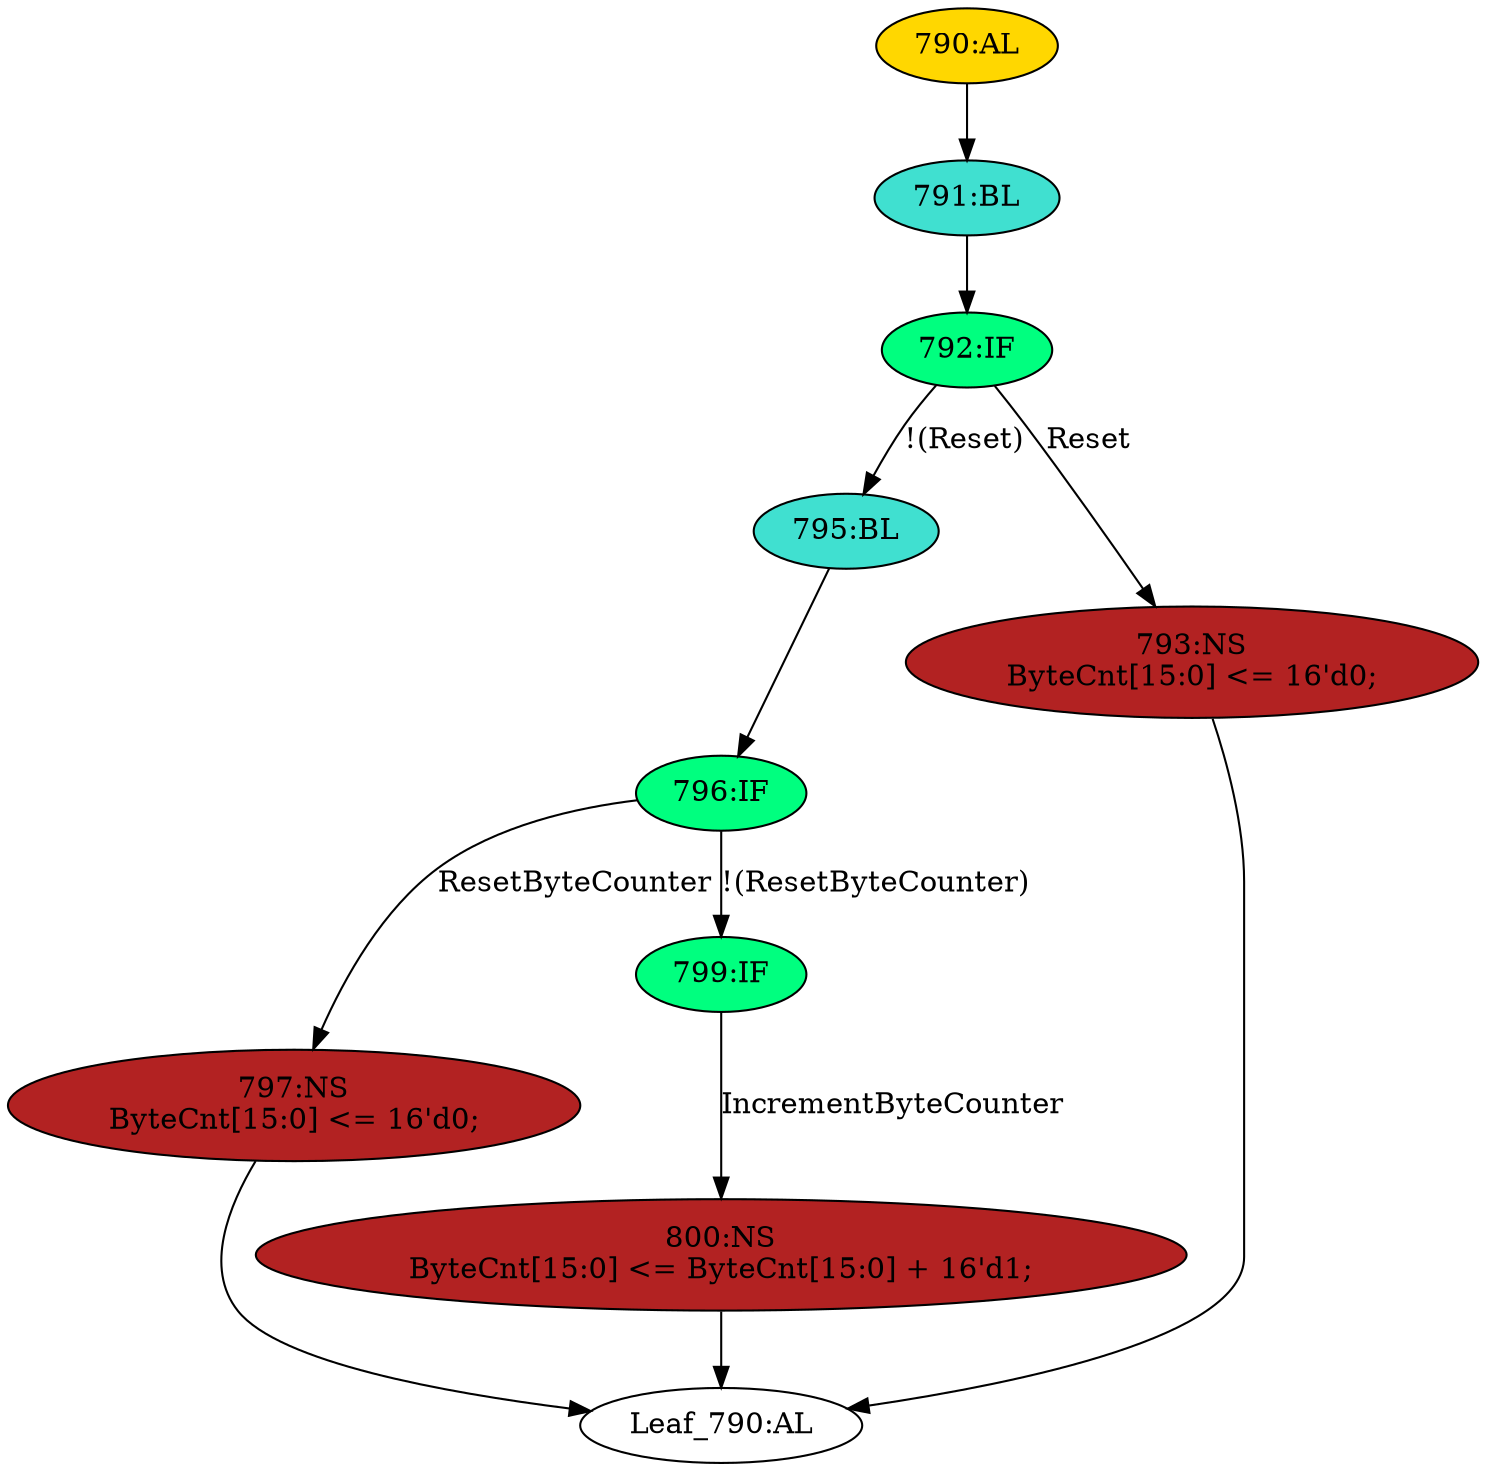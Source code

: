 strict digraph "" {
	node [label="\N"];
	"790:AL"	 [ast="<pyverilog.vparser.ast.Always object at 0x7fb430335bd0>",
		clk_sens=True,
		fillcolor=gold,
		label="790:AL",
		sens="['MRxClk', 'Reset']",
		statements="[]",
		style=filled,
		typ=Always,
		use_var="['Reset', 'ResetByteCounter', 'ByteCnt', 'IncrementByteCounter']"];
	"791:BL"	 [ast="<pyverilog.vparser.ast.Block object at 0x7fb43032c3d0>",
		fillcolor=turquoise,
		label="791:BL",
		statements="[]",
		style=filled,
		typ=Block];
	"790:AL" -> "791:BL"	 [cond="[]",
		lineno=None];
	"800:NS"	 [ast="<pyverilog.vparser.ast.NonblockingSubstitution object at 0x7fb43032c690>",
		fillcolor=firebrick,
		label="800:NS
ByteCnt[15:0] <= ByteCnt[15:0] + 16'd1;",
		statements="[<pyverilog.vparser.ast.NonblockingSubstitution object at 0x7fb43032c690>]",
		style=filled,
		typ=NonblockingSubstitution];
	"Leaf_790:AL"	 [def_var="['ByteCnt']",
		label="Leaf_790:AL"];
	"800:NS" -> "Leaf_790:AL"	 [cond="[]",
		lineno=None];
	"797:NS"	 [ast="<pyverilog.vparser.ast.NonblockingSubstitution object at 0x7fb43032cb10>",
		fillcolor=firebrick,
		label="797:NS
ByteCnt[15:0] <= 16'd0;",
		statements="[<pyverilog.vparser.ast.NonblockingSubstitution object at 0x7fb43032cb10>]",
		style=filled,
		typ=NonblockingSubstitution];
	"797:NS" -> "Leaf_790:AL"	 [cond="[]",
		lineno=None];
	"795:BL"	 [ast="<pyverilog.vparser.ast.Block object at 0x7fb43032c490>",
		fillcolor=turquoise,
		label="795:BL",
		statements="[]",
		style=filled,
		typ=Block];
	"796:IF"	 [ast="<pyverilog.vparser.ast.IfStatement object at 0x7fb43032c5d0>",
		fillcolor=springgreen,
		label="796:IF",
		statements="[]",
		style=filled,
		typ=IfStatement];
	"795:BL" -> "796:IF"	 [cond="[]",
		lineno=None];
	"792:IF"	 [ast="<pyverilog.vparser.ast.IfStatement object at 0x7fb43032c410>",
		fillcolor=springgreen,
		label="792:IF",
		statements="[]",
		style=filled,
		typ=IfStatement];
	"792:IF" -> "795:BL"	 [cond="['Reset']",
		label="!(Reset)",
		lineno=792];
	"793:NS"	 [ast="<pyverilog.vparser.ast.NonblockingSubstitution object at 0x7fb43032ccd0>",
		fillcolor=firebrick,
		label="793:NS
ByteCnt[15:0] <= 16'd0;",
		statements="[<pyverilog.vparser.ast.NonblockingSubstitution object at 0x7fb43032ccd0>]",
		style=filled,
		typ=NonblockingSubstitution];
	"792:IF" -> "793:NS"	 [cond="['Reset']",
		label=Reset,
		lineno=792];
	"796:IF" -> "797:NS"	 [cond="['ResetByteCounter']",
		label=ResetByteCounter,
		lineno=796];
	"799:IF"	 [ast="<pyverilog.vparser.ast.IfStatement object at 0x7fb43032c610>",
		fillcolor=springgreen,
		label="799:IF",
		statements="[]",
		style=filled,
		typ=IfStatement];
	"796:IF" -> "799:IF"	 [cond="['ResetByteCounter']",
		label="!(ResetByteCounter)",
		lineno=796];
	"791:BL" -> "792:IF"	 [cond="[]",
		lineno=None];
	"799:IF" -> "800:NS"	 [cond="['IncrementByteCounter']",
		label=IncrementByteCounter,
		lineno=799];
	"793:NS" -> "Leaf_790:AL"	 [cond="[]",
		lineno=None];
}
